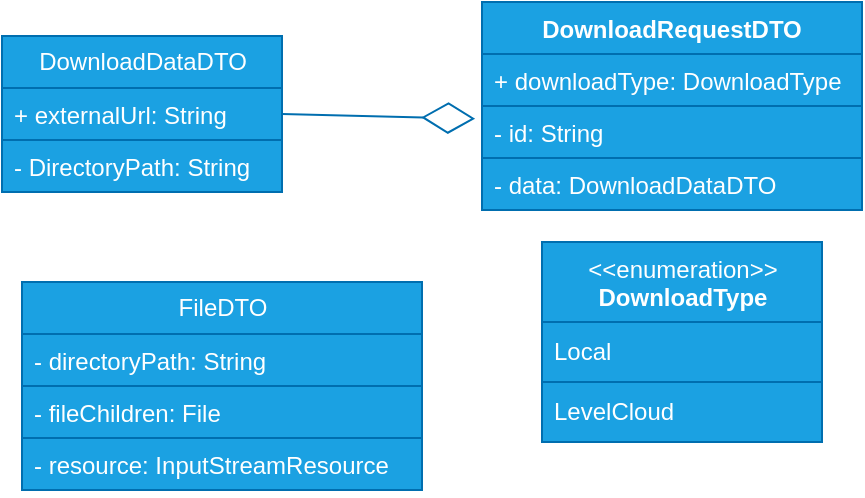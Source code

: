 <mxfile>
    <diagram id="s3hr72OgZ7KZJ_t43BpS" name="Página-1">
        <mxGraphModel dx="659" dy="539" grid="1" gridSize="10" guides="1" tooltips="1" connect="1" arrows="1" fold="1" page="1" pageScale="1" pageWidth="827" pageHeight="1169" background="#ffffff" math="0" shadow="0">
            <root>
                <mxCell id="0"/>
                <mxCell id="1" parent="0"/>
                <mxCell id="7" value="DownloadDataDTO" style="swimlane;fontStyle=0;childLayout=stackLayout;horizontal=1;startSize=26;fillColor=#1ba1e2;horizontalStack=0;resizeParent=1;resizeParentMax=0;resizeLast=0;collapsible=1;marginBottom=0;html=1;fontColor=#ffffff;strokeColor=#006EAF;" parent="1" vertex="1">
                    <mxGeometry x="130" y="147" width="140" height="78" as="geometry"/>
                </mxCell>
                <mxCell id="8" value="+ externalUrl: String" style="text;strokeColor=#006EAF;fillColor=#1ba1e2;align=left;verticalAlign=top;spacingLeft=4;spacingRight=4;overflow=hidden;rotatable=0;points=[[0,0.5],[1,0.5]];portConstraint=eastwest;whiteSpace=wrap;html=1;fontColor=#ffffff;" parent="7" vertex="1">
                    <mxGeometry y="26" width="140" height="26" as="geometry"/>
                </mxCell>
                <mxCell id="9" value="- DirectoryPath: String" style="text;strokeColor=#006EAF;fillColor=#1ba1e2;align=left;verticalAlign=top;spacingLeft=4;spacingRight=4;overflow=hidden;rotatable=0;points=[[0,0.5],[1,0.5]];portConstraint=eastwest;whiteSpace=wrap;html=1;fontColor=#ffffff;" parent="7" vertex="1">
                    <mxGeometry y="52" width="140" height="26" as="geometry"/>
                </mxCell>
                <mxCell id="13" value="&amp;lt;&amp;lt;enumeration&amp;gt;&amp;gt;&lt;br&gt;&lt;b&gt;DownloadType&lt;/b&gt;" style="swimlane;fontStyle=0;align=center;verticalAlign=top;childLayout=stackLayout;horizontal=1;startSize=40;horizontalStack=0;resizeParent=1;resizeParentMax=0;resizeLast=0;collapsible=0;marginBottom=0;html=1;fillColor=#1ba1e2;fontColor=#ffffff;strokeColor=#006EAF;" parent="1" vertex="1">
                    <mxGeometry x="400" y="250" width="140" height="100" as="geometry"/>
                </mxCell>
                <mxCell id="14" value="Local" style="text;html=1;strokeColor=#006EAF;fillColor=#1ba1e2;align=left;verticalAlign=middle;spacingLeft=4;spacingRight=4;overflow=hidden;rotatable=0;points=[[0,0.5],[1,0.5]];portConstraint=eastwest;fontColor=#ffffff;" parent="13" vertex="1">
                    <mxGeometry y="40" width="140" height="30" as="geometry"/>
                </mxCell>
                <mxCell id="19" value="LevelCloud" style="text;html=1;strokeColor=#006EAF;fillColor=#1ba1e2;align=left;verticalAlign=middle;spacingLeft=4;spacingRight=4;overflow=hidden;rotatable=0;points=[[0,0.5],[1,0.5]];portConstraint=eastwest;fontColor=#ffffff;" parent="13" vertex="1">
                    <mxGeometry y="70" width="140" height="30" as="geometry"/>
                </mxCell>
                <mxCell id="15" value="DownloadRequestDTO" style="swimlane;fontStyle=1;align=center;verticalAlign=top;childLayout=stackLayout;horizontal=1;startSize=26;horizontalStack=0;resizeParent=1;resizeParentMax=0;resizeLast=0;collapsible=1;marginBottom=0;fillColor=#1ba1e2;fontColor=#ffffff;strokeColor=#006EAF;" parent="1" vertex="1">
                    <mxGeometry x="370" y="130" width="190" height="104" as="geometry"/>
                </mxCell>
                <mxCell id="16" value="+ downloadType: DownloadType" style="text;strokeColor=#006EAF;fillColor=#1ba1e2;align=left;verticalAlign=top;spacingLeft=4;spacingRight=4;overflow=hidden;rotatable=0;points=[[0,0.5],[1,0.5]];portConstraint=eastwest;fontColor=#ffffff;" parent="15" vertex="1">
                    <mxGeometry y="26" width="190" height="26" as="geometry"/>
                </mxCell>
                <mxCell id="29" value="- id: String" style="text;strokeColor=#006EAF;fillColor=#1ba1e2;align=left;verticalAlign=top;spacingLeft=4;spacingRight=4;overflow=hidden;rotatable=0;points=[[0,0.5],[1,0.5]];portConstraint=eastwest;fontColor=#ffffff;" vertex="1" parent="15">
                    <mxGeometry y="52" width="190" height="26" as="geometry"/>
                </mxCell>
                <mxCell id="22" value="- data: DownloadDataDTO" style="text;strokeColor=#006EAF;fillColor=#1ba1e2;align=left;verticalAlign=top;spacingLeft=4;spacingRight=4;overflow=hidden;rotatable=0;points=[[0,0.5],[1,0.5]];portConstraint=eastwest;fontColor=#ffffff;" parent="15" vertex="1">
                    <mxGeometry y="78" width="190" height="26" as="geometry"/>
                </mxCell>
                <mxCell id="28" value="" style="endArrow=diamondThin;endFill=0;endSize=24;html=1;entryX=-0.018;entryY=0.244;entryDx=0;entryDy=0;entryPerimeter=0;exitX=1;exitY=0.5;exitDx=0;exitDy=0;fillColor=#1ba1e2;strokeColor=#006EAF;" parent="1" source="7" edge="1">
                    <mxGeometry width="160" relative="1" as="geometry">
                        <mxPoint x="280" y="190" as="sourcePoint"/>
                        <mxPoint x="366.58" y="188.344" as="targetPoint"/>
                    </mxGeometry>
                </mxCell>
                <mxCell id="30" value="FileDTO" style="swimlane;fontStyle=0;childLayout=stackLayout;horizontal=1;startSize=26;fillColor=#1ba1e2;horizontalStack=0;resizeParent=1;resizeParentMax=0;resizeLast=0;collapsible=1;marginBottom=0;html=1;fontColor=#ffffff;strokeColor=#006EAF;" vertex="1" parent="1">
                    <mxGeometry x="140" y="270" width="200" height="104" as="geometry"/>
                </mxCell>
                <mxCell id="31" value="- directoryPath: String" style="text;strokeColor=#006EAF;fillColor=#1ba1e2;align=left;verticalAlign=top;spacingLeft=4;spacingRight=4;overflow=hidden;rotatable=0;points=[[0,0.5],[1,0.5]];portConstraint=eastwest;whiteSpace=wrap;html=1;fontColor=#ffffff;" vertex="1" parent="30">
                    <mxGeometry y="26" width="200" height="26" as="geometry"/>
                </mxCell>
                <mxCell id="32" value="- fileChildren: File" style="text;strokeColor=#006EAF;fillColor=#1ba1e2;align=left;verticalAlign=top;spacingLeft=4;spacingRight=4;overflow=hidden;rotatable=0;points=[[0,0.5],[1,0.5]];portConstraint=eastwest;whiteSpace=wrap;html=1;fontColor=#ffffff;" vertex="1" parent="30">
                    <mxGeometry y="52" width="200" height="26" as="geometry"/>
                </mxCell>
                <mxCell id="33" value="- resource: InputStreamResource" style="text;strokeColor=#006EAF;fillColor=#1ba1e2;align=left;verticalAlign=top;spacingLeft=4;spacingRight=4;overflow=hidden;rotatable=0;points=[[0,0.5],[1,0.5]];portConstraint=eastwest;whiteSpace=wrap;html=1;fontColor=#ffffff;" vertex="1" parent="30">
                    <mxGeometry y="78" width="200" height="26" as="geometry"/>
                </mxCell>
            </root>
        </mxGraphModel>
    </diagram>
</mxfile>